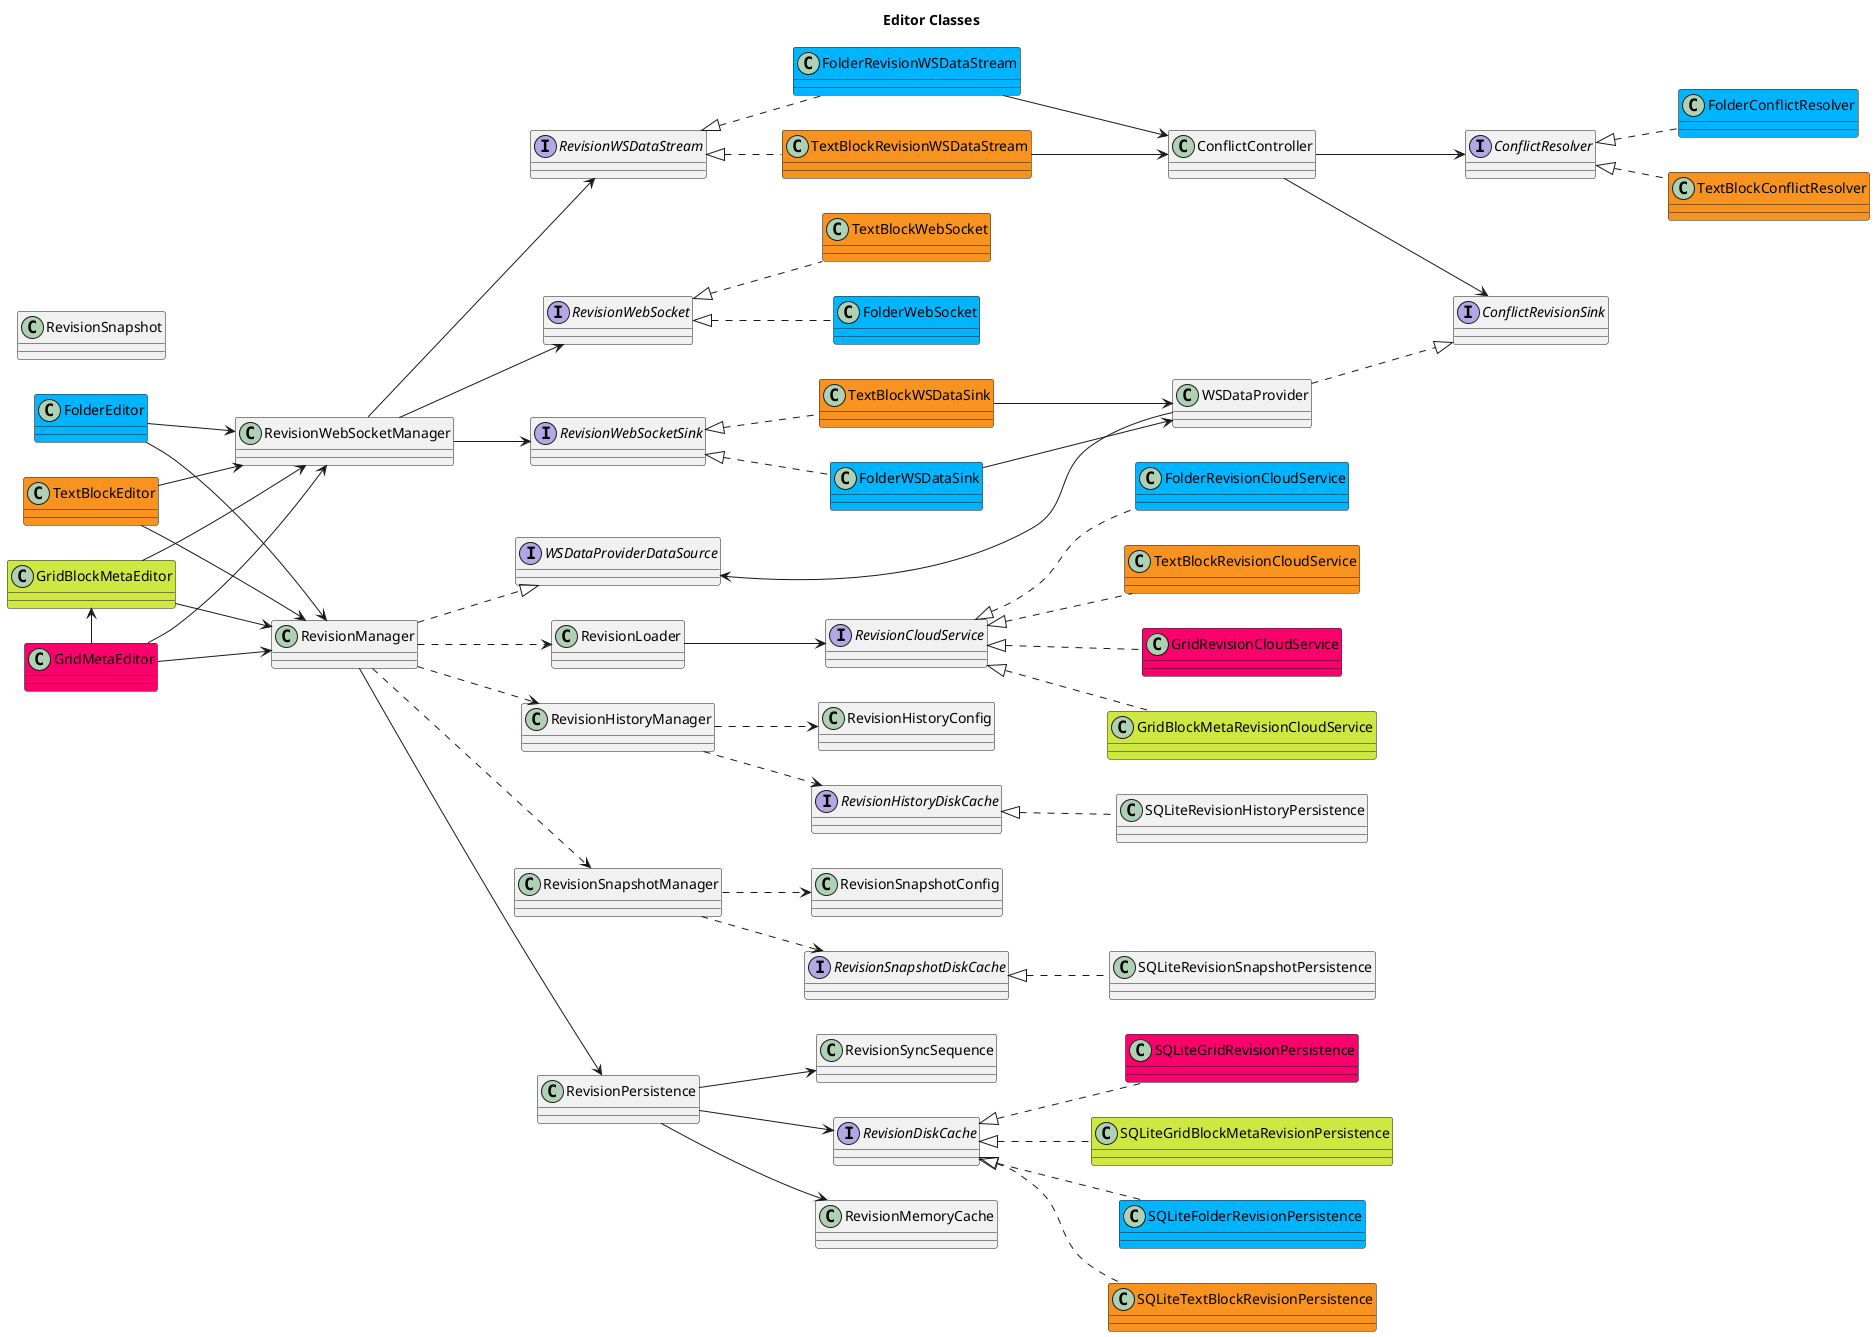 
@startuml AppFlowy
title Editor Classes
left to right direction

'Revision
'    classes
    class RevisionManager {}
    class RevisionWebSocketManager {}
    class RevisionPersistence {}
    class RevisionMemoryCache {}
    class RevisionSyncSequence {}


'    interface
    interface RevisionWebSocket {}
    interface RevisionCloudService {}
    interface RevisionWebSocketSink {}
    interface RevisionWSDataStream {}
    interface RevisionDiskCache {}

'    interface impl
    RevisionManager ..|> WSDataProviderDataSource

'   websocket
    RevisionWebSocketManager --> RevisionWebSocketSink
    RevisionWebSocketManager --> RevisionWSDataStream
    RevisionWebSocketManager --> RevisionWebSocket

'   deps
    RevisionManager ..> RevisionLoader
    RevisionLoader --> RevisionCloudService
    RevisionManager --> RevisionPersistence
    RevisionPersistence -d-> RevisionDiskCache
    RevisionPersistence -d-> RevisionMemoryCache
    RevisionPersistence -d-> RevisionSyncSequence

'Folder
'    classes
    class FolderEditor #00B5FF {}
    class FolderWSDataSink #00B5FF {}
    class FolderWebSocket #00B5FF {}
    class FolderRevisionWSDataStream #00B5FF {}
    class FolderConflictResolver #00B5FF {}
    class FolderRevisionCloudService #00B5FF
    class SQLiteFolderRevisionPersistence #00B5FF  {}

'   interface impl
    SQLiteFolderRevisionPersistence .u.|> RevisionDiskCache
    FolderConflictResolver .u.|> ConflictResolver

'    websocket
    FolderRevisionWSDataStream .U.|> RevisionWSDataStream
    FolderRevisionWSDataStream --> ConflictController
    FolderWebSocket .u.|> RevisionWebSocket
    FolderWSDataSink .u.|> RevisionWebSocketSink
    FolderWSDataSink --> WSDataProvider

'   deps
    FolderEditor --> RevisionManager
    FolderEditor --> RevisionWebSocketManager
    FolderRevisionCloudService .u.|> RevisionCloudService

'TextBlock
'   classes
    class TextBlockEditor #F7931E {}
    class TextBlockWSDataSink #F7931E {}
    class TextBlockWebSocket #F7931E {}
    class TextBlockRevisionWSDataStream #F7931E {}
    class TextBlockConflictResolver #F7931E {}
    class TextBlockRevisionCloudService #F7931E
    class SQLiteTextBlockRevisionPersistence #F7931E {}

'   interface impl
    SQLiteTextBlockRevisionPersistence .u.|> RevisionDiskCache
    TextBlockConflictResolver .u.|> ConflictResolver

'    websocket
    TextBlockRevisionWSDataStream .u.|> RevisionWSDataStream
    TextBlockRevisionWSDataStream --> ConflictController
    TextBlockWebSocket .u.|> RevisionWebSocket
    TextBlockWSDataSink .u.|> RevisionWebSocketSink
    TextBlockWSDataSink --> WSDataProvider

'   deps
    TextBlockEditor --> RevisionManager
    TextBlockEditor --> RevisionWebSocketManager
    TextBlockRevisionCloudService .u.|> RevisionCloudService

'Grid
'   classes
    class GridMetaEditor #FB006D
    class GridBlockMetaEditor #CEE741
    class GridRevisionCloudService #FB006D
    class GridBlockMetaRevisionCloudService #CEE741
    class SQLiteGridRevisionPersistence #FB006D {}
    class SQLiteGridBlockMetaRevisionPersistence #CEE741 {}

'   interface impl
    SQLiteGridRevisionPersistence .u.|> RevisionDiskCache
    SQLiteGridBlockMetaRevisionPersistence .u.|> RevisionDiskCache

'   deps
    GridMetaEditor --> RevisionManager
    GridMetaEditor --> RevisionWebSocketManager
    GridMetaEditor -l-> GridBlockMetaEditor
    GridBlockMetaEditor --> RevisionManager
    GridBlockMetaEditor --> RevisionWebSocketManager
    GridRevisionCloudService .u.|> RevisionCloudService
    GridBlockMetaRevisionCloudService .u.|> RevisionCloudService


'History
'   classes
    class RevisionHistoryManager {}

'   interface
    interface RevisionHistoryDiskCache {}

'   interface impl
    SQLiteRevisionHistoryPersistence .u.|> RevisionHistoryDiskCache

'   deps
    RevisionManager ..> RevisionHistoryManager
    RevisionHistoryManager ..> RevisionHistoryConfig
    RevisionHistoryManager ..> RevisionHistoryDiskCache

'Snapshot
'   classes
    class RevisionSnapshot {}
'   interface
    interface RevisionSnapshotDiskCache {}

'   interface impl
    SQLiteRevisionSnapshotPersistence .u.|> RevisionSnapshotDiskCache

'   deps
    RevisionManager ..> RevisionSnapshotManager
    RevisionSnapshotManager ..> RevisionSnapshotConfig
    RevisionSnapshotManager ..> RevisionSnapshotDiskCache


interface ConflictResolver {}
interface ConflictRevisionSink {}
interface WSDataProviderDataSource {}
ConflictController --> ConflictResolver
ConflictController --> ConflictRevisionSink

WSDataProvider ..|> ConflictRevisionSink
WSDataProvider -l-> WSDataProviderDataSource
@enduml



@startuml AppFlowy
title Block Editor Classes
left to right direction

class BlockManager {}
interface BlockCloudService {
}

interface RevisionWebSocket {}
class BlockEditors {}
interface BlockUser {}
class TextBlockEditor #F7931E {}

BlockManager --> BlockCloudService
BlockManager --> RevisionWebSocket: own
BlockManager --> BlockEditors
BlockManager --> BlockUser

BlockEditors "1" *-- "*" TextBlockEditor
BlockHttpCloudService .u.|> BlockCloudService
LocalServer .u.|> BlockCloudService
BlockUserImpl .u.|> BlockUser
BlockUserImpl --> UserSession

@enduml
